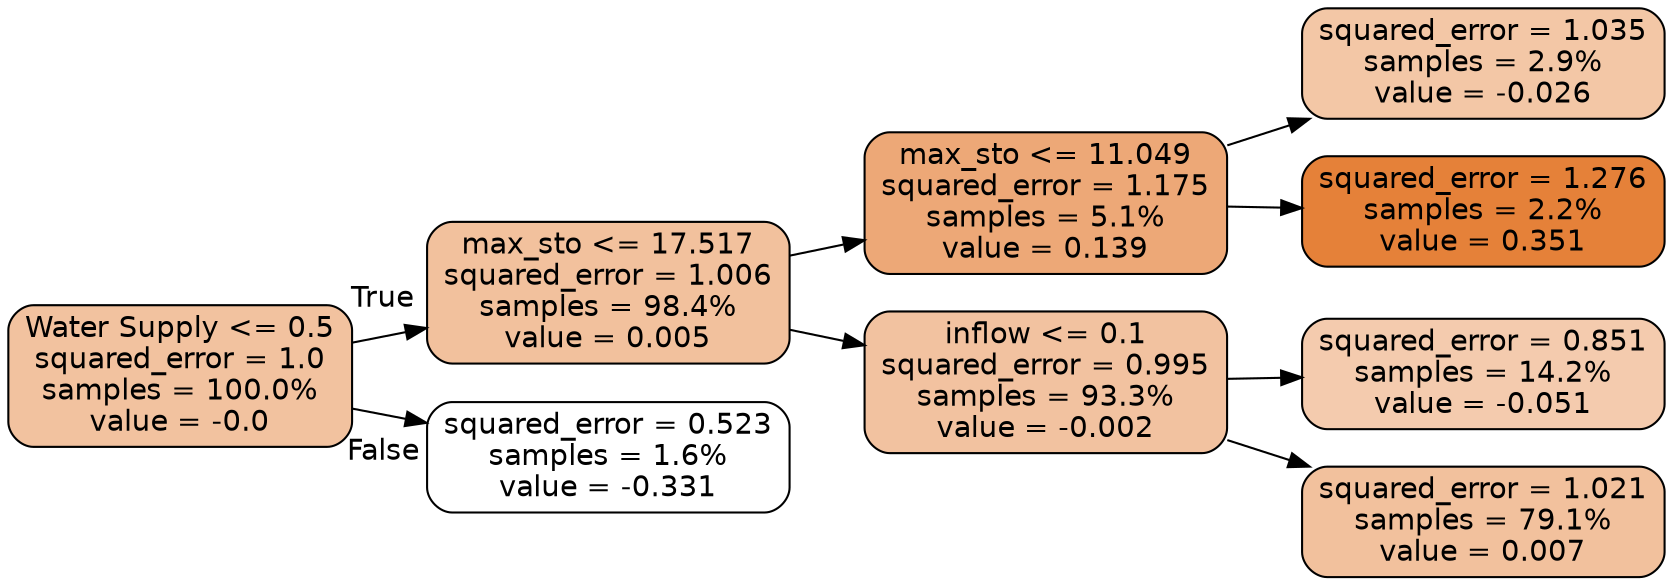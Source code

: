 digraph Tree {
node [shape=box, style="filled, rounded", color="black", fontname="helvetica"] ;
edge [fontname="helvetica"] ;
rankdir=LR ;
0 [label="Water Supply <= 0.5\nsquared_error = 1.0\nsamples = 100.0%\nvalue = -0.0", fillcolor="#f2c29f"] ;
1 [label="max_sto <= 17.517\nsquared_error = 1.006\nsamples = 98.4%\nvalue = 0.005", fillcolor="#f2c19d"] ;
0 -> 1 [labeldistance=2.5, labelangle=-45, headlabel="True"] ;
2 [label="max_sto <= 11.049\nsquared_error = 1.175\nsamples = 5.1%\nvalue = 0.139", fillcolor="#eda877"] ;
1 -> 2 ;
3 [label="squared_error = 1.035\nsamples = 2.9%\nvalue = -0.026", fillcolor="#f3c7a6"] ;
2 -> 3 ;
4 [label="squared_error = 1.276\nsamples = 2.2%\nvalue = 0.351", fillcolor="#e58139"] ;
2 -> 4 ;
5 [label="inflow <= 0.1\nsquared_error = 0.995\nsamples = 93.3%\nvalue = -0.002", fillcolor="#f2c2a0"] ;
1 -> 5 ;
6 [label="squared_error = 0.851\nsamples = 14.2%\nvalue = -0.051", fillcolor="#f4cbae"] ;
5 -> 6 ;
7 [label="squared_error = 1.021\nsamples = 79.1%\nvalue = 0.007", fillcolor="#f2c19d"] ;
5 -> 7 ;
8 [label="squared_error = 0.523\nsamples = 1.6%\nvalue = -0.331", fillcolor="#ffffff"] ;
0 -> 8 [labeldistance=2.5, labelangle=45, headlabel="False"] ;
}